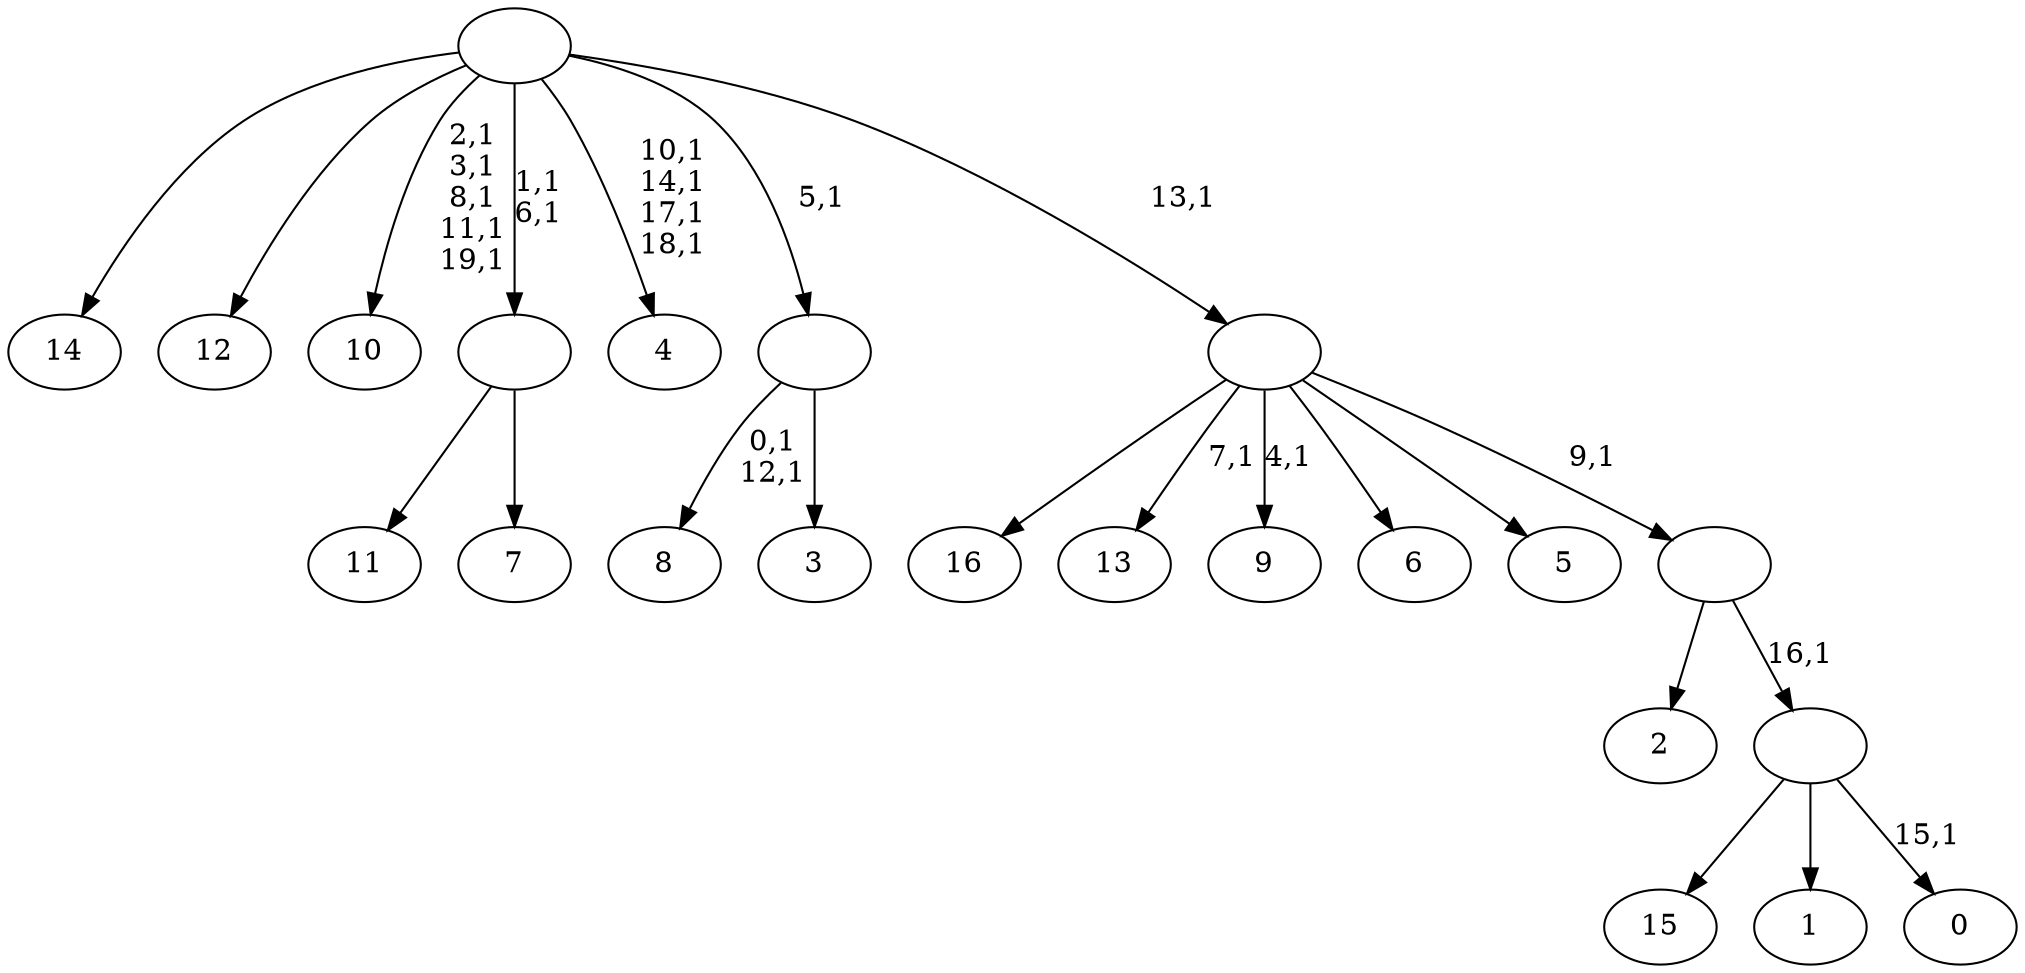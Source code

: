 digraph T {
	37 [label="16"]
	36 [label="15"]
	35 [label="14"]
	34 [label="13"]
	32 [label="12"]
	31 [label="11"]
	30 [label="10"]
	24 [label="9"]
	22 [label="8"]
	19 [label="7"]
	18 [label=""]
	16 [label="6"]
	15 [label="5"]
	14 [label="4"]
	9 [label="3"]
	8 [label=""]
	7 [label="2"]
	6 [label="1"]
	5 [label="0"]
	3 [label=""]
	2 [label=""]
	1 [label=""]
	0 [label=""]
	18 -> 31 [label=""]
	18 -> 19 [label=""]
	8 -> 22 [label="0,1\n12,1"]
	8 -> 9 [label=""]
	3 -> 5 [label="15,1"]
	3 -> 36 [label=""]
	3 -> 6 [label=""]
	2 -> 7 [label=""]
	2 -> 3 [label="16,1"]
	1 -> 24 [label="4,1"]
	1 -> 34 [label="7,1"]
	1 -> 37 [label=""]
	1 -> 16 [label=""]
	1 -> 15 [label=""]
	1 -> 2 [label="9,1"]
	0 -> 14 [label="10,1\n14,1\n17,1\n18,1"]
	0 -> 18 [label="1,1\n6,1"]
	0 -> 30 [label="2,1\n3,1\n8,1\n11,1\n19,1"]
	0 -> 35 [label=""]
	0 -> 32 [label=""]
	0 -> 8 [label="5,1"]
	0 -> 1 [label="13,1"]
}

